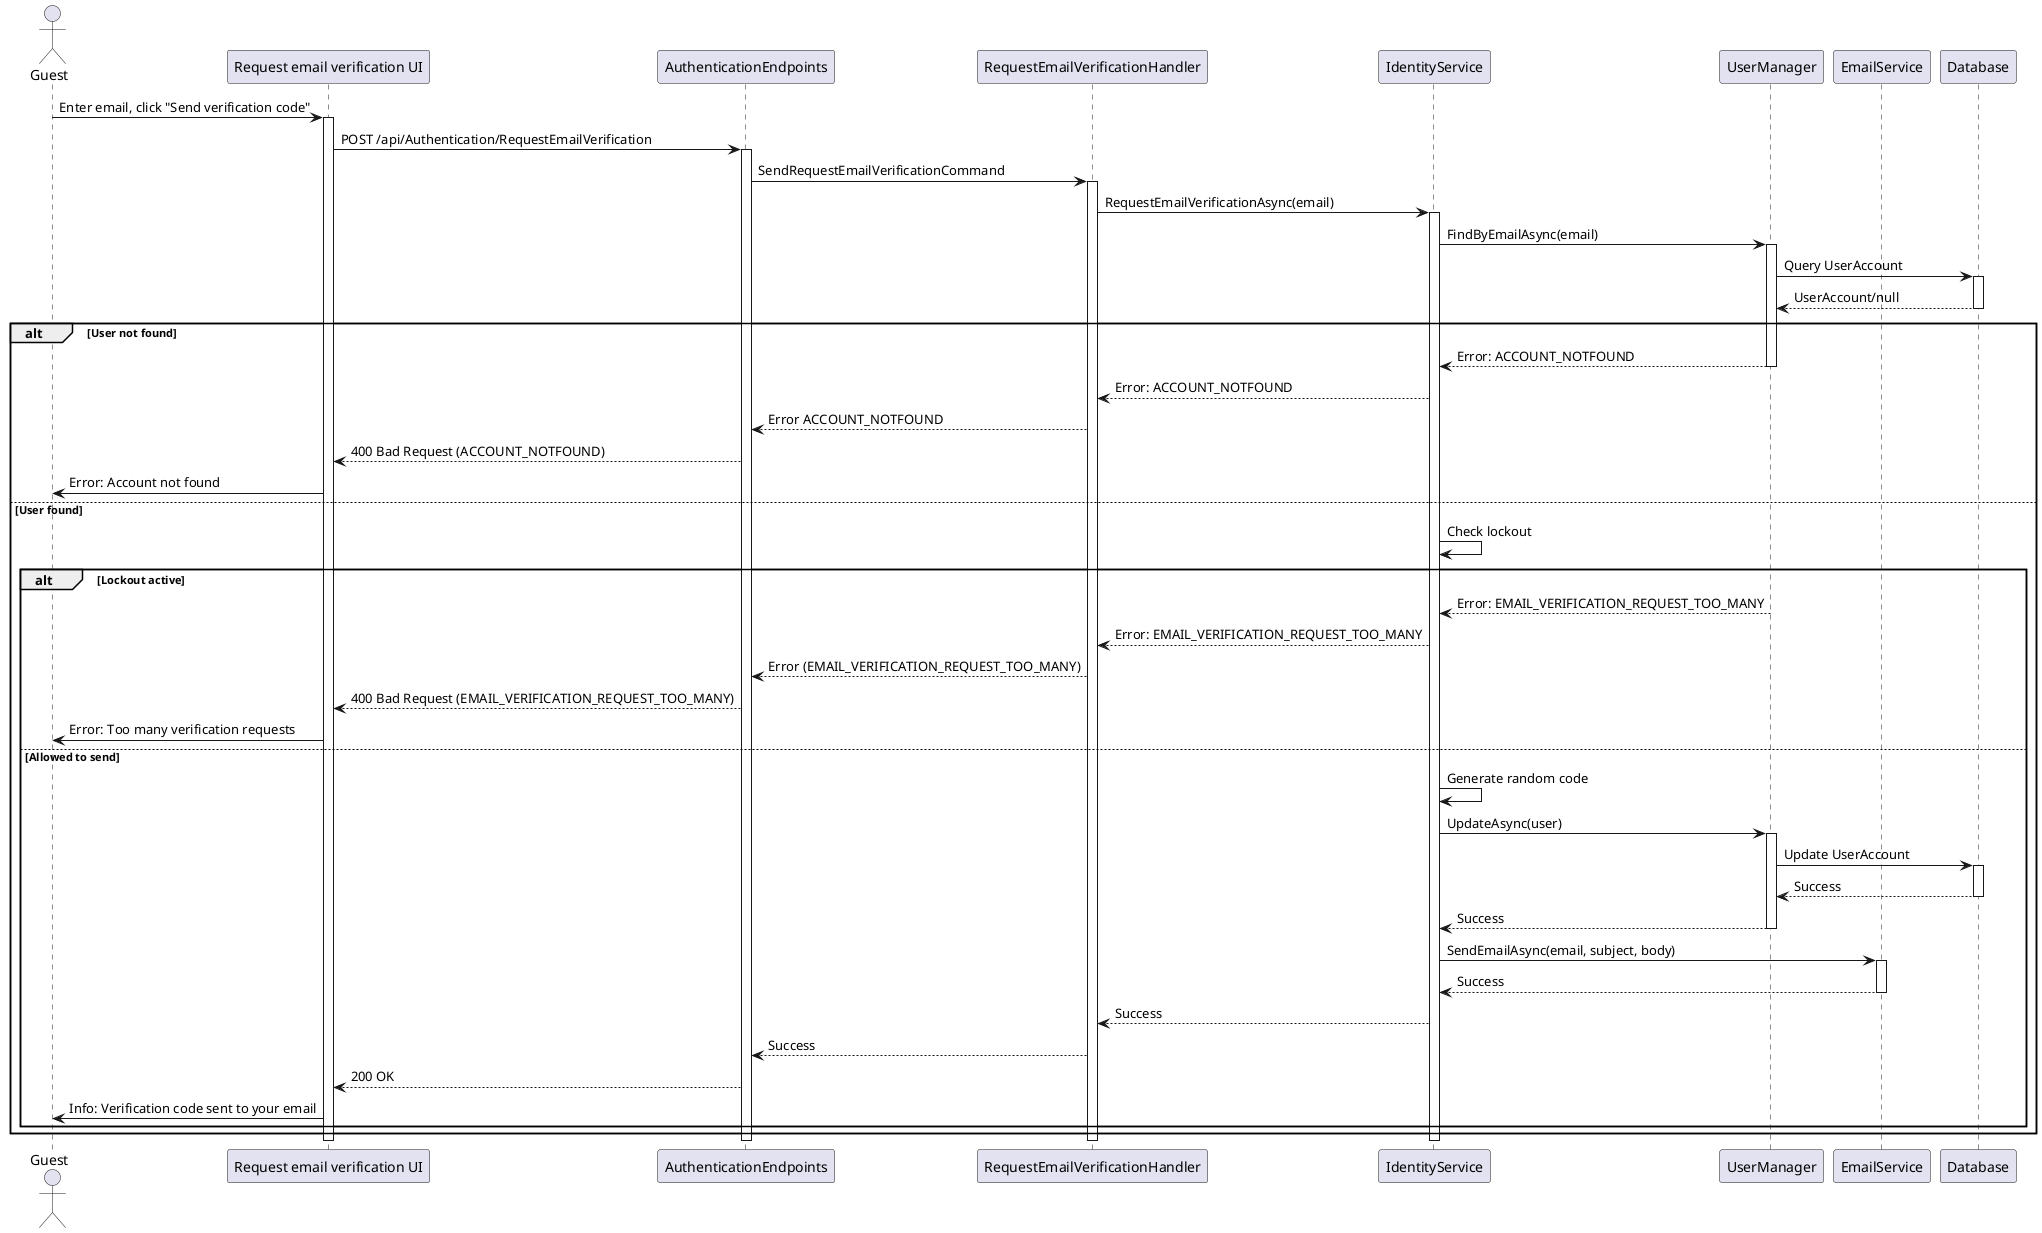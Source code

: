@startuml
actor Guest as User
participant "Request email verification UI" as UI
participant AuthenticationEndpoints
participant RequestEmailVerificationHandler
participant IdentityService
participant UserManager
participant EmailService
participant Database

User -> UI : Enter email, click "Send verification code"
activate UI
UI -> AuthenticationEndpoints : POST /api/Authentication/RequestEmailVerification
activate AuthenticationEndpoints
AuthenticationEndpoints -> RequestEmailVerificationHandler : SendRequestEmailVerificationCommand
activate RequestEmailVerificationHandler
RequestEmailVerificationHandler -> IdentityService : RequestEmailVerificationAsync(email)
activate IdentityService
IdentityService -> UserManager : FindByEmailAsync(email)
activate UserManager
UserManager -> Database : Query UserAccount
activate Database
Database --> UserManager : UserAccount/null
deactivate Database
alt User not found
    UserManager --> IdentityService : Error: ACCOUNT_NOTFOUND
    deactivate UserManager
    IdentityService --> RequestEmailVerificationHandler : Error: ACCOUNT_NOTFOUND
    RequestEmailVerificationHandler --> AuthenticationEndpoints : Error ACCOUNT_NOTFOUND
    AuthenticationEndpoints --> UI : 400 Bad Request (ACCOUNT_NOTFOUND)
    UI -> User : Error: Account not found
else User found
    IdentityService -> IdentityService : Check lockout
    alt Lockout active
        UserManager --> IdentityService : Error: EMAIL_VERIFICATION_REQUEST_TOO_MANY
        deactivate UserManager
        IdentityService --> RequestEmailVerificationHandler : Error: EMAIL_VERIFICATION_REQUEST_TOO_MANY
        RequestEmailVerificationHandler --> AuthenticationEndpoints : Error (EMAIL_VERIFICATION_REQUEST_TOO_MANY)
        AuthenticationEndpoints --> UI : 400 Bad Request (EMAIL_VERIFICATION_REQUEST_TOO_MANY)
        UI -> User : Error: Too many verification requests
    else Allowed to send
        IdentityService -> IdentityService : Generate random code
        IdentityService -> UserManager : UpdateAsync(user)
        activate UserManager
        UserManager -> Database : Update UserAccount
        activate Database
        Database --> UserManager : Success
        deactivate Database
        UserManager --> IdentityService : Success
        deactivate UserManager
        IdentityService -> EmailService : SendEmailAsync(email, subject, body)
        activate EmailService
        EmailService --> IdentityService : Success
        deactivate EmailService
        IdentityService --> RequestEmailVerificationHandler : Success
        RequestEmailVerificationHandler --> AuthenticationEndpoints : Success
        AuthenticationEndpoints --> UI : 200 OK
        UI -> User : Info: Verification code sent to your email
    end
end
deactivate IdentityService
deactivate RequestEmailVerificationHandler
deactivate AuthenticationEndpoints
deactivate UI
@enduml